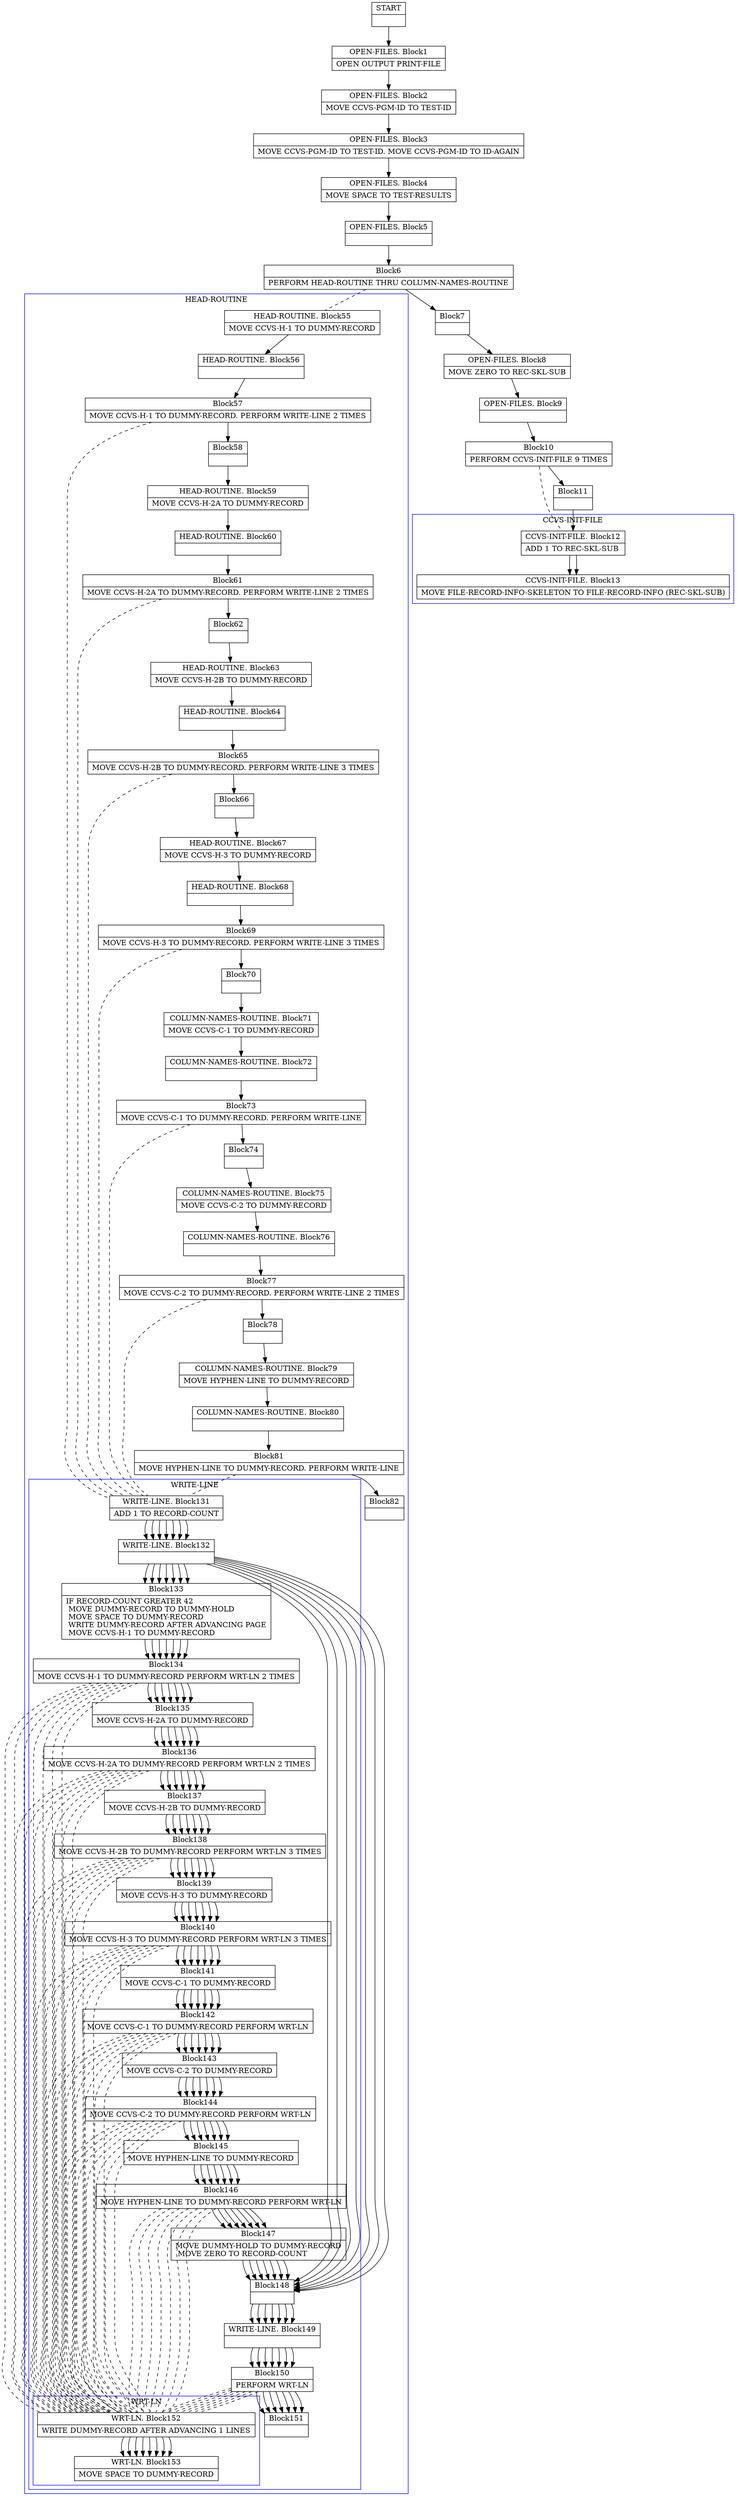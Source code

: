 digraph Cfg {
compound=true;
node [
shape = "record"
]

edge [
arrowtail = "empty"
]
Block0 [
label = "{START|}"
]
Block1 [
label = "{OPEN-FILES. Block1|    OPEN    OUTPUT PRINT-FILE\l}"
]
Block2 [
label = "{OPEN-FILES. Block2|    MOVE  CCVS-PGM-ID TO TEST-ID\l}"
]
Block3 [
label = "{OPEN-FILES. Block3|    MOVE  CCVS-PGM-ID TO TEST-ID. MOVE CCVS-PGM-ID TO ID-AGAIN\l}"
]
Block4 [
label = "{OPEN-FILES. Block4|    MOVE    SPACE TO TEST-RESULTS\l}"
]
Block5 [
label = "{OPEN-FILES. Block5|}"
]
Block6 [
label = "{Block6|    PERFORM HEAD-ROUTINE THRU COLUMN-NAMES-ROUTINE\l}"
]
subgraph cluster_1{
color = blue;
label = "HEAD-ROUTINE";
Block55 [
label = "{HEAD-ROUTINE. Block55|    MOVE CCVS-H-1  TO DUMMY-RECORD\l}"
]
Block56 [
label = "{HEAD-ROUTINE. Block56|}"
]
Block57 [
label = "{Block57|    MOVE CCVS-H-1  TO DUMMY-RECORD. PERFORM WRITE-LINE 2 TIMES\l}"
]
subgraph cluster_8{
color = blue;
label = "WRITE-LINE";
Block131 [
label = "{WRITE-LINE. Block131|    ADD 1 TO RECORD-COUNT\l}"
]
Block132 [
label = "{WRITE-LINE. Block132|}"
]
Block133 [
label = "{Block133|    IF RECORD-COUNT GREATER 42\l        MOVE DUMMY-RECORD TO DUMMY-HOLD\l        MOVE SPACE TO DUMMY-RECORD\l        WRITE DUMMY-RECORD AFTER ADVANCING PAGE\l        MOVE CCVS-H-1  TO DUMMY-RECORD\l}"
]
Block134 [
label = "{Block134|        MOVE CCVS-H-1  TO DUMMY-RECORD PERFORM WRT-LN 2 TIMES\l}"
]
subgraph cluster_22{
color = blue;
label = "WRT-LN";
Block152 [
label = "{WRT-LN. Block152|    WRITE    DUMMY-RECORD AFTER ADVANCING 1 LINES\l}"
]
Block153 [
label = "{WRT-LN. Block153|    MOVE SPACE TO DUMMY-RECORD\l}"
]
Block152 -> Block153

}
Block134 -> Block152 [style=dashed, arrowhead=none]

Block135 [
label = "{Block135|        MOVE CCVS-H-2A TO DUMMY-RECORD\l}"
]
Block136 [
label = "{Block136|        MOVE CCVS-H-2A TO DUMMY-RECORD PERFORM WRT-LN 2 TIMES\l}"
]
subgraph cluster_23{
color = blue;
label = "WRT-LN";
Block152 [
label = "{WRT-LN. Block152|    WRITE    DUMMY-RECORD AFTER ADVANCING 1 LINES\l}"
]
Block153 [
label = "{WRT-LN. Block153|    MOVE SPACE TO DUMMY-RECORD\l}"
]
Block152 -> Block153

}
Block136 -> Block152 [style=dashed, arrowhead=none]

Block137 [
label = "{Block137|        MOVE CCVS-H-2B TO DUMMY-RECORD\l}"
]
Block138 [
label = "{Block138|        MOVE CCVS-H-2B TO DUMMY-RECORD PERFORM WRT-LN 3 TIMES\l}"
]
subgraph cluster_24{
color = blue;
label = "WRT-LN";
Block152 [
label = "{WRT-LN. Block152|    WRITE    DUMMY-RECORD AFTER ADVANCING 1 LINES\l}"
]
Block153 [
label = "{WRT-LN. Block153|    MOVE SPACE TO DUMMY-RECORD\l}"
]
Block152 -> Block153

}
Block138 -> Block152 [style=dashed, arrowhead=none]

Block139 [
label = "{Block139|        MOVE CCVS-H-3  TO DUMMY-RECORD\l}"
]
Block140 [
label = "{Block140|        MOVE CCVS-H-3  TO DUMMY-RECORD PERFORM WRT-LN 3 TIMES\l}"
]
subgraph cluster_25{
color = blue;
label = "WRT-LN";
Block152 [
label = "{WRT-LN. Block152|    WRITE    DUMMY-RECORD AFTER ADVANCING 1 LINES\l}"
]
Block153 [
label = "{WRT-LN. Block153|    MOVE SPACE TO DUMMY-RECORD\l}"
]
Block152 -> Block153

}
Block140 -> Block152 [style=dashed, arrowhead=none]

Block141 [
label = "{Block141|        MOVE CCVS-C-1  TO DUMMY-RECORD\l}"
]
Block142 [
label = "{Block142|        MOVE CCVS-C-1  TO DUMMY-RECORD PERFORM WRT-LN\l}"
]
subgraph cluster_26{
color = blue;
label = "WRT-LN";
Block152 [
label = "{WRT-LN. Block152|    WRITE    DUMMY-RECORD AFTER ADVANCING 1 LINES\l}"
]
Block153 [
label = "{WRT-LN. Block153|    MOVE SPACE TO DUMMY-RECORD\l}"
]
Block152 -> Block153

}
Block142 -> Block152 [style=dashed, arrowhead=none]

Block143 [
label = "{Block143|        MOVE CCVS-C-2  TO DUMMY-RECORD\l}"
]
Block144 [
label = "{Block144|        MOVE CCVS-C-2  TO DUMMY-RECORD PERFORM WRT-LN\l}"
]
subgraph cluster_27{
color = blue;
label = "WRT-LN";
Block152 [
label = "{WRT-LN. Block152|    WRITE    DUMMY-RECORD AFTER ADVANCING 1 LINES\l}"
]
Block153 [
label = "{WRT-LN. Block153|    MOVE SPACE TO DUMMY-RECORD\l}"
]
Block152 -> Block153

}
Block144 -> Block152 [style=dashed, arrowhead=none]

Block145 [
label = "{Block145|        MOVE HYPHEN-LINE TO DUMMY-RECORD\l}"
]
Block146 [
label = "{Block146|        MOVE HYPHEN-LINE TO DUMMY-RECORD PERFORM WRT-LN\l}"
]
subgraph cluster_28{
color = blue;
label = "WRT-LN";
Block152 [
label = "{WRT-LN. Block152|    WRITE    DUMMY-RECORD AFTER ADVANCING 1 LINES\l}"
]
Block153 [
label = "{WRT-LN. Block153|    MOVE SPACE TO DUMMY-RECORD\l}"
]
Block152 -> Block153

}
Block146 -> Block152 [style=dashed, arrowhead=none]

Block147 [
label = "{Block147|        MOVE DUMMY-HOLD TO DUMMY-RECORD\l        MOVE ZERO TO RECORD-COUNT\l}"
]
Block148 [
label = "{Block148|}"
]
Block149 [
label = "{WRITE-LINE. Block149|}"
]
Block150 [
label = "{Block150|    PERFORM WRT-LN\l}"
]
subgraph cluster_29{
color = blue;
label = "WRT-LN";
Block152 [
label = "{WRT-LN. Block152|    WRITE    DUMMY-RECORD AFTER ADVANCING 1 LINES\l}"
]
Block153 [
label = "{WRT-LN. Block153|    MOVE SPACE TO DUMMY-RECORD\l}"
]
Block152 -> Block153

}
Block150 -> Block152 [style=dashed, arrowhead=none]

Block151 [
label = "{Block151|}"
]
Block131 -> Block132
Block132 -> Block133
Block132 -> Block148
Block133 -> Block134
Block134 -> Block135
Block135 -> Block136
Block136 -> Block137
Block137 -> Block138
Block138 -> Block139
Block139 -> Block140
Block140 -> Block141
Block141 -> Block142
Block142 -> Block143
Block143 -> Block144
Block144 -> Block145
Block145 -> Block146
Block146 -> Block147
Block147 -> Block148
Block148 -> Block149
Block149 -> Block150
Block150 -> Block151

}
Block57 -> Block131 [style=dashed, arrowhead=none]

Block58 [
label = "{Block58|}"
]
Block59 [
label = "{HEAD-ROUTINE. Block59|    MOVE CCVS-H-2A TO DUMMY-RECORD\l}"
]
Block60 [
label = "{HEAD-ROUTINE. Block60|}"
]
Block61 [
label = "{Block61|    MOVE CCVS-H-2A TO DUMMY-RECORD. PERFORM WRITE-LINE 2 TIMES\l}"
]
subgraph cluster_9{
color = blue;
label = "WRITE-LINE";
Block131 [
label = "{WRITE-LINE. Block131|    ADD 1 TO RECORD-COUNT\l}"
]
Block132 [
label = "{WRITE-LINE. Block132|}"
]
Block133 [
label = "{Block133|    IF RECORD-COUNT GREATER 42\l        MOVE DUMMY-RECORD TO DUMMY-HOLD\l        MOVE SPACE TO DUMMY-RECORD\l        WRITE DUMMY-RECORD AFTER ADVANCING PAGE\l        MOVE CCVS-H-1  TO DUMMY-RECORD\l}"
]
Block134 [
label = "{Block134|        MOVE CCVS-H-1  TO DUMMY-RECORD PERFORM WRT-LN 2 TIMES\l}"
]
Block134 -> Block152 [style=dashed, arrowhead=none]

Block135 [
label = "{Block135|        MOVE CCVS-H-2A TO DUMMY-RECORD\l}"
]
Block136 [
label = "{Block136|        MOVE CCVS-H-2A TO DUMMY-RECORD PERFORM WRT-LN 2 TIMES\l}"
]
Block136 -> Block152 [style=dashed, arrowhead=none]

Block137 [
label = "{Block137|        MOVE CCVS-H-2B TO DUMMY-RECORD\l}"
]
Block138 [
label = "{Block138|        MOVE CCVS-H-2B TO DUMMY-RECORD PERFORM WRT-LN 3 TIMES\l}"
]
Block138 -> Block152 [style=dashed, arrowhead=none]

Block139 [
label = "{Block139|        MOVE CCVS-H-3  TO DUMMY-RECORD\l}"
]
Block140 [
label = "{Block140|        MOVE CCVS-H-3  TO DUMMY-RECORD PERFORM WRT-LN 3 TIMES\l}"
]
Block140 -> Block152 [style=dashed, arrowhead=none]

Block141 [
label = "{Block141|        MOVE CCVS-C-1  TO DUMMY-RECORD\l}"
]
Block142 [
label = "{Block142|        MOVE CCVS-C-1  TO DUMMY-RECORD PERFORM WRT-LN\l}"
]
Block142 -> Block152 [style=dashed, arrowhead=none]

Block143 [
label = "{Block143|        MOVE CCVS-C-2  TO DUMMY-RECORD\l}"
]
Block144 [
label = "{Block144|        MOVE CCVS-C-2  TO DUMMY-RECORD PERFORM WRT-LN\l}"
]
Block144 -> Block152 [style=dashed, arrowhead=none]

Block145 [
label = "{Block145|        MOVE HYPHEN-LINE TO DUMMY-RECORD\l}"
]
Block146 [
label = "{Block146|        MOVE HYPHEN-LINE TO DUMMY-RECORD PERFORM WRT-LN\l}"
]
Block146 -> Block152 [style=dashed, arrowhead=none]

Block147 [
label = "{Block147|        MOVE DUMMY-HOLD TO DUMMY-RECORD\l        MOVE ZERO TO RECORD-COUNT\l}"
]
Block148 [
label = "{Block148|}"
]
Block149 [
label = "{WRITE-LINE. Block149|}"
]
Block150 [
label = "{Block150|    PERFORM WRT-LN\l}"
]
Block150 -> Block152 [style=dashed, arrowhead=none]

Block151 [
label = "{Block151|}"
]
Block131 -> Block132
Block132 -> Block133
Block132 -> Block148
Block133 -> Block134
Block134 -> Block135
Block135 -> Block136
Block136 -> Block137
Block137 -> Block138
Block138 -> Block139
Block139 -> Block140
Block140 -> Block141
Block141 -> Block142
Block142 -> Block143
Block143 -> Block144
Block144 -> Block145
Block145 -> Block146
Block146 -> Block147
Block147 -> Block148
Block148 -> Block149
Block149 -> Block150
Block150 -> Block151

}
Block61 -> Block131 [style=dashed, arrowhead=none]

Block62 [
label = "{Block62|}"
]
Block63 [
label = "{HEAD-ROUTINE. Block63|    MOVE CCVS-H-2B TO DUMMY-RECORD\l}"
]
Block64 [
label = "{HEAD-ROUTINE. Block64|}"
]
Block65 [
label = "{Block65|    MOVE CCVS-H-2B TO DUMMY-RECORD. PERFORM WRITE-LINE 3 TIMES\l}"
]
subgraph cluster_10{
color = blue;
label = "WRITE-LINE";
Block131 [
label = "{WRITE-LINE. Block131|    ADD 1 TO RECORD-COUNT\l}"
]
Block132 [
label = "{WRITE-LINE. Block132|}"
]
Block133 [
label = "{Block133|    IF RECORD-COUNT GREATER 42\l        MOVE DUMMY-RECORD TO DUMMY-HOLD\l        MOVE SPACE TO DUMMY-RECORD\l        WRITE DUMMY-RECORD AFTER ADVANCING PAGE\l        MOVE CCVS-H-1  TO DUMMY-RECORD\l}"
]
Block134 [
label = "{Block134|        MOVE CCVS-H-1  TO DUMMY-RECORD PERFORM WRT-LN 2 TIMES\l}"
]
Block134 -> Block152 [style=dashed, arrowhead=none]

Block135 [
label = "{Block135|        MOVE CCVS-H-2A TO DUMMY-RECORD\l}"
]
Block136 [
label = "{Block136|        MOVE CCVS-H-2A TO DUMMY-RECORD PERFORM WRT-LN 2 TIMES\l}"
]
Block136 -> Block152 [style=dashed, arrowhead=none]

Block137 [
label = "{Block137|        MOVE CCVS-H-2B TO DUMMY-RECORD\l}"
]
Block138 [
label = "{Block138|        MOVE CCVS-H-2B TO DUMMY-RECORD PERFORM WRT-LN 3 TIMES\l}"
]
Block138 -> Block152 [style=dashed, arrowhead=none]

Block139 [
label = "{Block139|        MOVE CCVS-H-3  TO DUMMY-RECORD\l}"
]
Block140 [
label = "{Block140|        MOVE CCVS-H-3  TO DUMMY-RECORD PERFORM WRT-LN 3 TIMES\l}"
]
Block140 -> Block152 [style=dashed, arrowhead=none]

Block141 [
label = "{Block141|        MOVE CCVS-C-1  TO DUMMY-RECORD\l}"
]
Block142 [
label = "{Block142|        MOVE CCVS-C-1  TO DUMMY-RECORD PERFORM WRT-LN\l}"
]
Block142 -> Block152 [style=dashed, arrowhead=none]

Block143 [
label = "{Block143|        MOVE CCVS-C-2  TO DUMMY-RECORD\l}"
]
Block144 [
label = "{Block144|        MOVE CCVS-C-2  TO DUMMY-RECORD PERFORM WRT-LN\l}"
]
Block144 -> Block152 [style=dashed, arrowhead=none]

Block145 [
label = "{Block145|        MOVE HYPHEN-LINE TO DUMMY-RECORD\l}"
]
Block146 [
label = "{Block146|        MOVE HYPHEN-LINE TO DUMMY-RECORD PERFORM WRT-LN\l}"
]
Block146 -> Block152 [style=dashed, arrowhead=none]

Block147 [
label = "{Block147|        MOVE DUMMY-HOLD TO DUMMY-RECORD\l        MOVE ZERO TO RECORD-COUNT\l}"
]
Block148 [
label = "{Block148|}"
]
Block149 [
label = "{WRITE-LINE. Block149|}"
]
Block150 [
label = "{Block150|    PERFORM WRT-LN\l}"
]
Block150 -> Block152 [style=dashed, arrowhead=none]

Block151 [
label = "{Block151|}"
]
Block131 -> Block132
Block132 -> Block133
Block132 -> Block148
Block133 -> Block134
Block134 -> Block135
Block135 -> Block136
Block136 -> Block137
Block137 -> Block138
Block138 -> Block139
Block139 -> Block140
Block140 -> Block141
Block141 -> Block142
Block142 -> Block143
Block143 -> Block144
Block144 -> Block145
Block145 -> Block146
Block146 -> Block147
Block147 -> Block148
Block148 -> Block149
Block149 -> Block150
Block150 -> Block151

}
Block65 -> Block131 [style=dashed, arrowhead=none]

Block66 [
label = "{Block66|}"
]
Block67 [
label = "{HEAD-ROUTINE. Block67|    MOVE CCVS-H-3  TO DUMMY-RECORD\l}"
]
Block68 [
label = "{HEAD-ROUTINE. Block68|}"
]
Block69 [
label = "{Block69|    MOVE CCVS-H-3  TO DUMMY-RECORD. PERFORM WRITE-LINE 3 TIMES\l}"
]
subgraph cluster_11{
color = blue;
label = "WRITE-LINE";
Block131 [
label = "{WRITE-LINE. Block131|    ADD 1 TO RECORD-COUNT\l}"
]
Block132 [
label = "{WRITE-LINE. Block132|}"
]
Block133 [
label = "{Block133|    IF RECORD-COUNT GREATER 42\l        MOVE DUMMY-RECORD TO DUMMY-HOLD\l        MOVE SPACE TO DUMMY-RECORD\l        WRITE DUMMY-RECORD AFTER ADVANCING PAGE\l        MOVE CCVS-H-1  TO DUMMY-RECORD\l}"
]
Block134 [
label = "{Block134|        MOVE CCVS-H-1  TO DUMMY-RECORD PERFORM WRT-LN 2 TIMES\l}"
]
Block134 -> Block152 [style=dashed, arrowhead=none]

Block135 [
label = "{Block135|        MOVE CCVS-H-2A TO DUMMY-RECORD\l}"
]
Block136 [
label = "{Block136|        MOVE CCVS-H-2A TO DUMMY-RECORD PERFORM WRT-LN 2 TIMES\l}"
]
Block136 -> Block152 [style=dashed, arrowhead=none]

Block137 [
label = "{Block137|        MOVE CCVS-H-2B TO DUMMY-RECORD\l}"
]
Block138 [
label = "{Block138|        MOVE CCVS-H-2B TO DUMMY-RECORD PERFORM WRT-LN 3 TIMES\l}"
]
Block138 -> Block152 [style=dashed, arrowhead=none]

Block139 [
label = "{Block139|        MOVE CCVS-H-3  TO DUMMY-RECORD\l}"
]
Block140 [
label = "{Block140|        MOVE CCVS-H-3  TO DUMMY-RECORD PERFORM WRT-LN 3 TIMES\l}"
]
Block140 -> Block152 [style=dashed, arrowhead=none]

Block141 [
label = "{Block141|        MOVE CCVS-C-1  TO DUMMY-RECORD\l}"
]
Block142 [
label = "{Block142|        MOVE CCVS-C-1  TO DUMMY-RECORD PERFORM WRT-LN\l}"
]
Block142 -> Block152 [style=dashed, arrowhead=none]

Block143 [
label = "{Block143|        MOVE CCVS-C-2  TO DUMMY-RECORD\l}"
]
Block144 [
label = "{Block144|        MOVE CCVS-C-2  TO DUMMY-RECORD PERFORM WRT-LN\l}"
]
Block144 -> Block152 [style=dashed, arrowhead=none]

Block145 [
label = "{Block145|        MOVE HYPHEN-LINE TO DUMMY-RECORD\l}"
]
Block146 [
label = "{Block146|        MOVE HYPHEN-LINE TO DUMMY-RECORD PERFORM WRT-LN\l}"
]
Block146 -> Block152 [style=dashed, arrowhead=none]

Block147 [
label = "{Block147|        MOVE DUMMY-HOLD TO DUMMY-RECORD\l        MOVE ZERO TO RECORD-COUNT\l}"
]
Block148 [
label = "{Block148|}"
]
Block149 [
label = "{WRITE-LINE. Block149|}"
]
Block150 [
label = "{Block150|    PERFORM WRT-LN\l}"
]
Block150 -> Block152 [style=dashed, arrowhead=none]

Block151 [
label = "{Block151|}"
]
Block131 -> Block132
Block132 -> Block133
Block132 -> Block148
Block133 -> Block134
Block134 -> Block135
Block135 -> Block136
Block136 -> Block137
Block137 -> Block138
Block138 -> Block139
Block139 -> Block140
Block140 -> Block141
Block141 -> Block142
Block142 -> Block143
Block143 -> Block144
Block144 -> Block145
Block145 -> Block146
Block146 -> Block147
Block147 -> Block148
Block148 -> Block149
Block149 -> Block150
Block150 -> Block151

}
Block69 -> Block131 [style=dashed, arrowhead=none]

Block70 [
label = "{Block70|}"
]
Block71 [
label = "{COLUMN-NAMES-ROUTINE. Block71|    MOVE CCVS-C-1 TO DUMMY-RECORD\l}"
]
Block72 [
label = "{COLUMN-NAMES-ROUTINE. Block72|}"
]
Block73 [
label = "{Block73|    MOVE CCVS-C-1 TO DUMMY-RECORD. PERFORM WRITE-LINE\l}"
]
subgraph cluster_12{
color = blue;
label = "WRITE-LINE";
Block131 [
label = "{WRITE-LINE. Block131|    ADD 1 TO RECORD-COUNT\l}"
]
Block132 [
label = "{WRITE-LINE. Block132|}"
]
Block133 [
label = "{Block133|    IF RECORD-COUNT GREATER 42\l        MOVE DUMMY-RECORD TO DUMMY-HOLD\l        MOVE SPACE TO DUMMY-RECORD\l        WRITE DUMMY-RECORD AFTER ADVANCING PAGE\l        MOVE CCVS-H-1  TO DUMMY-RECORD\l}"
]
Block134 [
label = "{Block134|        MOVE CCVS-H-1  TO DUMMY-RECORD PERFORM WRT-LN 2 TIMES\l}"
]
Block134 -> Block152 [style=dashed, arrowhead=none]

Block135 [
label = "{Block135|        MOVE CCVS-H-2A TO DUMMY-RECORD\l}"
]
Block136 [
label = "{Block136|        MOVE CCVS-H-2A TO DUMMY-RECORD PERFORM WRT-LN 2 TIMES\l}"
]
Block136 -> Block152 [style=dashed, arrowhead=none]

Block137 [
label = "{Block137|        MOVE CCVS-H-2B TO DUMMY-RECORD\l}"
]
Block138 [
label = "{Block138|        MOVE CCVS-H-2B TO DUMMY-RECORD PERFORM WRT-LN 3 TIMES\l}"
]
Block138 -> Block152 [style=dashed, arrowhead=none]

Block139 [
label = "{Block139|        MOVE CCVS-H-3  TO DUMMY-RECORD\l}"
]
Block140 [
label = "{Block140|        MOVE CCVS-H-3  TO DUMMY-RECORD PERFORM WRT-LN 3 TIMES\l}"
]
Block140 -> Block152 [style=dashed, arrowhead=none]

Block141 [
label = "{Block141|        MOVE CCVS-C-1  TO DUMMY-RECORD\l}"
]
Block142 [
label = "{Block142|        MOVE CCVS-C-1  TO DUMMY-RECORD PERFORM WRT-LN\l}"
]
Block142 -> Block152 [style=dashed, arrowhead=none]

Block143 [
label = "{Block143|        MOVE CCVS-C-2  TO DUMMY-RECORD\l}"
]
Block144 [
label = "{Block144|        MOVE CCVS-C-2  TO DUMMY-RECORD PERFORM WRT-LN\l}"
]
Block144 -> Block152 [style=dashed, arrowhead=none]

Block145 [
label = "{Block145|        MOVE HYPHEN-LINE TO DUMMY-RECORD\l}"
]
Block146 [
label = "{Block146|        MOVE HYPHEN-LINE TO DUMMY-RECORD PERFORM WRT-LN\l}"
]
Block146 -> Block152 [style=dashed, arrowhead=none]

Block147 [
label = "{Block147|        MOVE DUMMY-HOLD TO DUMMY-RECORD\l        MOVE ZERO TO RECORD-COUNT\l}"
]
Block148 [
label = "{Block148|}"
]
Block149 [
label = "{WRITE-LINE. Block149|}"
]
Block150 [
label = "{Block150|    PERFORM WRT-LN\l}"
]
Block150 -> Block152 [style=dashed, arrowhead=none]

Block151 [
label = "{Block151|}"
]
Block131 -> Block132
Block132 -> Block133
Block132 -> Block148
Block133 -> Block134
Block134 -> Block135
Block135 -> Block136
Block136 -> Block137
Block137 -> Block138
Block138 -> Block139
Block139 -> Block140
Block140 -> Block141
Block141 -> Block142
Block142 -> Block143
Block143 -> Block144
Block144 -> Block145
Block145 -> Block146
Block146 -> Block147
Block147 -> Block148
Block148 -> Block149
Block149 -> Block150
Block150 -> Block151

}
Block73 -> Block131 [style=dashed, arrowhead=none]

Block74 [
label = "{Block74|}"
]
Block75 [
label = "{COLUMN-NAMES-ROUTINE. Block75|    MOVE CCVS-C-2 TO DUMMY-RECORD\l}"
]
Block76 [
label = "{COLUMN-NAMES-ROUTINE. Block76|}"
]
Block77 [
label = "{Block77|    MOVE CCVS-C-2 TO DUMMY-RECORD. PERFORM WRITE-LINE 2 TIMES\l}"
]
subgraph cluster_13{
color = blue;
label = "WRITE-LINE";
Block131 [
label = "{WRITE-LINE. Block131|    ADD 1 TO RECORD-COUNT\l}"
]
Block132 [
label = "{WRITE-LINE. Block132|}"
]
Block133 [
label = "{Block133|    IF RECORD-COUNT GREATER 42\l        MOVE DUMMY-RECORD TO DUMMY-HOLD\l        MOVE SPACE TO DUMMY-RECORD\l        WRITE DUMMY-RECORD AFTER ADVANCING PAGE\l        MOVE CCVS-H-1  TO DUMMY-RECORD\l}"
]
Block134 [
label = "{Block134|        MOVE CCVS-H-1  TO DUMMY-RECORD PERFORM WRT-LN 2 TIMES\l}"
]
Block134 -> Block152 [style=dashed, arrowhead=none]

Block135 [
label = "{Block135|        MOVE CCVS-H-2A TO DUMMY-RECORD\l}"
]
Block136 [
label = "{Block136|        MOVE CCVS-H-2A TO DUMMY-RECORD PERFORM WRT-LN 2 TIMES\l}"
]
Block136 -> Block152 [style=dashed, arrowhead=none]

Block137 [
label = "{Block137|        MOVE CCVS-H-2B TO DUMMY-RECORD\l}"
]
Block138 [
label = "{Block138|        MOVE CCVS-H-2B TO DUMMY-RECORD PERFORM WRT-LN 3 TIMES\l}"
]
Block138 -> Block152 [style=dashed, arrowhead=none]

Block139 [
label = "{Block139|        MOVE CCVS-H-3  TO DUMMY-RECORD\l}"
]
Block140 [
label = "{Block140|        MOVE CCVS-H-3  TO DUMMY-RECORD PERFORM WRT-LN 3 TIMES\l}"
]
Block140 -> Block152 [style=dashed, arrowhead=none]

Block141 [
label = "{Block141|        MOVE CCVS-C-1  TO DUMMY-RECORD\l}"
]
Block142 [
label = "{Block142|        MOVE CCVS-C-1  TO DUMMY-RECORD PERFORM WRT-LN\l}"
]
Block142 -> Block152 [style=dashed, arrowhead=none]

Block143 [
label = "{Block143|        MOVE CCVS-C-2  TO DUMMY-RECORD\l}"
]
Block144 [
label = "{Block144|        MOVE CCVS-C-2  TO DUMMY-RECORD PERFORM WRT-LN\l}"
]
Block144 -> Block152 [style=dashed, arrowhead=none]

Block145 [
label = "{Block145|        MOVE HYPHEN-LINE TO DUMMY-RECORD\l}"
]
Block146 [
label = "{Block146|        MOVE HYPHEN-LINE TO DUMMY-RECORD PERFORM WRT-LN\l}"
]
Block146 -> Block152 [style=dashed, arrowhead=none]

Block147 [
label = "{Block147|        MOVE DUMMY-HOLD TO DUMMY-RECORD\l        MOVE ZERO TO RECORD-COUNT\l}"
]
Block148 [
label = "{Block148|}"
]
Block149 [
label = "{WRITE-LINE. Block149|}"
]
Block150 [
label = "{Block150|    PERFORM WRT-LN\l}"
]
Block150 -> Block152 [style=dashed, arrowhead=none]

Block151 [
label = "{Block151|}"
]
Block131 -> Block132
Block132 -> Block133
Block132 -> Block148
Block133 -> Block134
Block134 -> Block135
Block135 -> Block136
Block136 -> Block137
Block137 -> Block138
Block138 -> Block139
Block139 -> Block140
Block140 -> Block141
Block141 -> Block142
Block142 -> Block143
Block143 -> Block144
Block144 -> Block145
Block145 -> Block146
Block146 -> Block147
Block147 -> Block148
Block148 -> Block149
Block149 -> Block150
Block150 -> Block151

}
Block77 -> Block131 [style=dashed, arrowhead=none]

Block78 [
label = "{Block78|}"
]
Block79 [
label = "{COLUMN-NAMES-ROUTINE. Block79|    MOVE HYPHEN-LINE TO DUMMY-RECORD\l}"
]
Block80 [
label = "{COLUMN-NAMES-ROUTINE. Block80|}"
]
Block81 [
label = "{Block81|    MOVE HYPHEN-LINE TO DUMMY-RECORD. PERFORM WRITE-LINE\l}"
]
subgraph cluster_14{
color = blue;
label = "WRITE-LINE";
Block131 [
label = "{WRITE-LINE. Block131|    ADD 1 TO RECORD-COUNT\l}"
]
Block132 [
label = "{WRITE-LINE. Block132|}"
]
Block133 [
label = "{Block133|    IF RECORD-COUNT GREATER 42\l        MOVE DUMMY-RECORD TO DUMMY-HOLD\l        MOVE SPACE TO DUMMY-RECORD\l        WRITE DUMMY-RECORD AFTER ADVANCING PAGE\l        MOVE CCVS-H-1  TO DUMMY-RECORD\l}"
]
Block134 [
label = "{Block134|        MOVE CCVS-H-1  TO DUMMY-RECORD PERFORM WRT-LN 2 TIMES\l}"
]
Block134 -> Block152 [style=dashed, arrowhead=none]

Block135 [
label = "{Block135|        MOVE CCVS-H-2A TO DUMMY-RECORD\l}"
]
Block136 [
label = "{Block136|        MOVE CCVS-H-2A TO DUMMY-RECORD PERFORM WRT-LN 2 TIMES\l}"
]
Block136 -> Block152 [style=dashed, arrowhead=none]

Block137 [
label = "{Block137|        MOVE CCVS-H-2B TO DUMMY-RECORD\l}"
]
Block138 [
label = "{Block138|        MOVE CCVS-H-2B TO DUMMY-RECORD PERFORM WRT-LN 3 TIMES\l}"
]
Block138 -> Block152 [style=dashed, arrowhead=none]

Block139 [
label = "{Block139|        MOVE CCVS-H-3  TO DUMMY-RECORD\l}"
]
Block140 [
label = "{Block140|        MOVE CCVS-H-3  TO DUMMY-RECORD PERFORM WRT-LN 3 TIMES\l}"
]
Block140 -> Block152 [style=dashed, arrowhead=none]

Block141 [
label = "{Block141|        MOVE CCVS-C-1  TO DUMMY-RECORD\l}"
]
Block142 [
label = "{Block142|        MOVE CCVS-C-1  TO DUMMY-RECORD PERFORM WRT-LN\l}"
]
Block142 -> Block152 [style=dashed, arrowhead=none]

Block143 [
label = "{Block143|        MOVE CCVS-C-2  TO DUMMY-RECORD\l}"
]
Block144 [
label = "{Block144|        MOVE CCVS-C-2  TO DUMMY-RECORD PERFORM WRT-LN\l}"
]
Block144 -> Block152 [style=dashed, arrowhead=none]

Block145 [
label = "{Block145|        MOVE HYPHEN-LINE TO DUMMY-RECORD\l}"
]
Block146 [
label = "{Block146|        MOVE HYPHEN-LINE TO DUMMY-RECORD PERFORM WRT-LN\l}"
]
Block146 -> Block152 [style=dashed, arrowhead=none]

Block147 [
label = "{Block147|        MOVE DUMMY-HOLD TO DUMMY-RECORD\l        MOVE ZERO TO RECORD-COUNT\l}"
]
Block148 [
label = "{Block148|}"
]
Block149 [
label = "{WRITE-LINE. Block149|}"
]
Block150 [
label = "{Block150|    PERFORM WRT-LN\l}"
]
Block150 -> Block152 [style=dashed, arrowhead=none]

Block151 [
label = "{Block151|}"
]
Block131 -> Block132
Block132 -> Block133
Block132 -> Block148
Block133 -> Block134
Block134 -> Block135
Block135 -> Block136
Block136 -> Block137
Block137 -> Block138
Block138 -> Block139
Block139 -> Block140
Block140 -> Block141
Block141 -> Block142
Block142 -> Block143
Block143 -> Block144
Block144 -> Block145
Block145 -> Block146
Block146 -> Block147
Block147 -> Block148
Block148 -> Block149
Block149 -> Block150
Block150 -> Block151

}
Block81 -> Block131 [style=dashed, arrowhead=none]

Block82 [
label = "{Block82|}"
]
Block55 -> Block56
Block56 -> Block57
Block57 -> Block58
Block58 -> Block59
Block59 -> Block60
Block60 -> Block61
Block61 -> Block62
Block62 -> Block63
Block63 -> Block64
Block64 -> Block65
Block65 -> Block66
Block66 -> Block67
Block67 -> Block68
Block68 -> Block69
Block69 -> Block70
Block70 -> Block71
Block71 -> Block72
Block72 -> Block73
Block73 -> Block74
Block74 -> Block75
Block75 -> Block76
Block76 -> Block77
Block77 -> Block78
Block78 -> Block79
Block79 -> Block80
Block80 -> Block81
Block81 -> Block82

}
Block6 -> Block55 [style=dashed, arrowhead=none]

Block7 [
label = "{Block7|}"
]
Block8 [
label = "{OPEN-FILES. Block8|    MOVE    ZERO TO REC-SKL-SUB\l}"
]
Block9 [
label = "{OPEN-FILES. Block9|}"
]
Block10 [
label = "{Block10|    PERFORM CCVS-INIT-FILE 9 TIMES\l}"
]
subgraph cluster_2{
color = blue;
label = "CCVS-INIT-FILE";
Block12 [
label = "{CCVS-INIT-FILE. Block12|    ADD     1 TO REC-SKL-SUB\l}"
]
Block13 [
label = "{CCVS-INIT-FILE. Block13|    MOVE    FILE-RECORD-INFO-SKELETON           TO FILE-RECORD-INFO (REC-SKL-SUB)\l}"
]
Block12 -> Block13

}
Block10 -> Block12 [style=dashed, arrowhead=none]

Block11 [
label = "{Block11|}"
]
Block12 [
label = "{CCVS-INIT-FILE. Block12|    ADD     1 TO REC-SKL-SUB\l}"
]
Block13 [
label = "{CCVS-INIT-FILE. Block13|    MOVE    FILE-RECORD-INFO-SKELETON           TO FILE-RECORD-INFO (REC-SKL-SUB)\l}"
]
Block0 -> Block1
Block1 -> Block2
Block2 -> Block3
Block3 -> Block4
Block4 -> Block5
Block5 -> Block6
Block6 -> Block7
Block7 -> Block8
Block8 -> Block9
Block9 -> Block10
Block10 -> Block11
Block11 -> Block12
Block12 -> Block13

}
